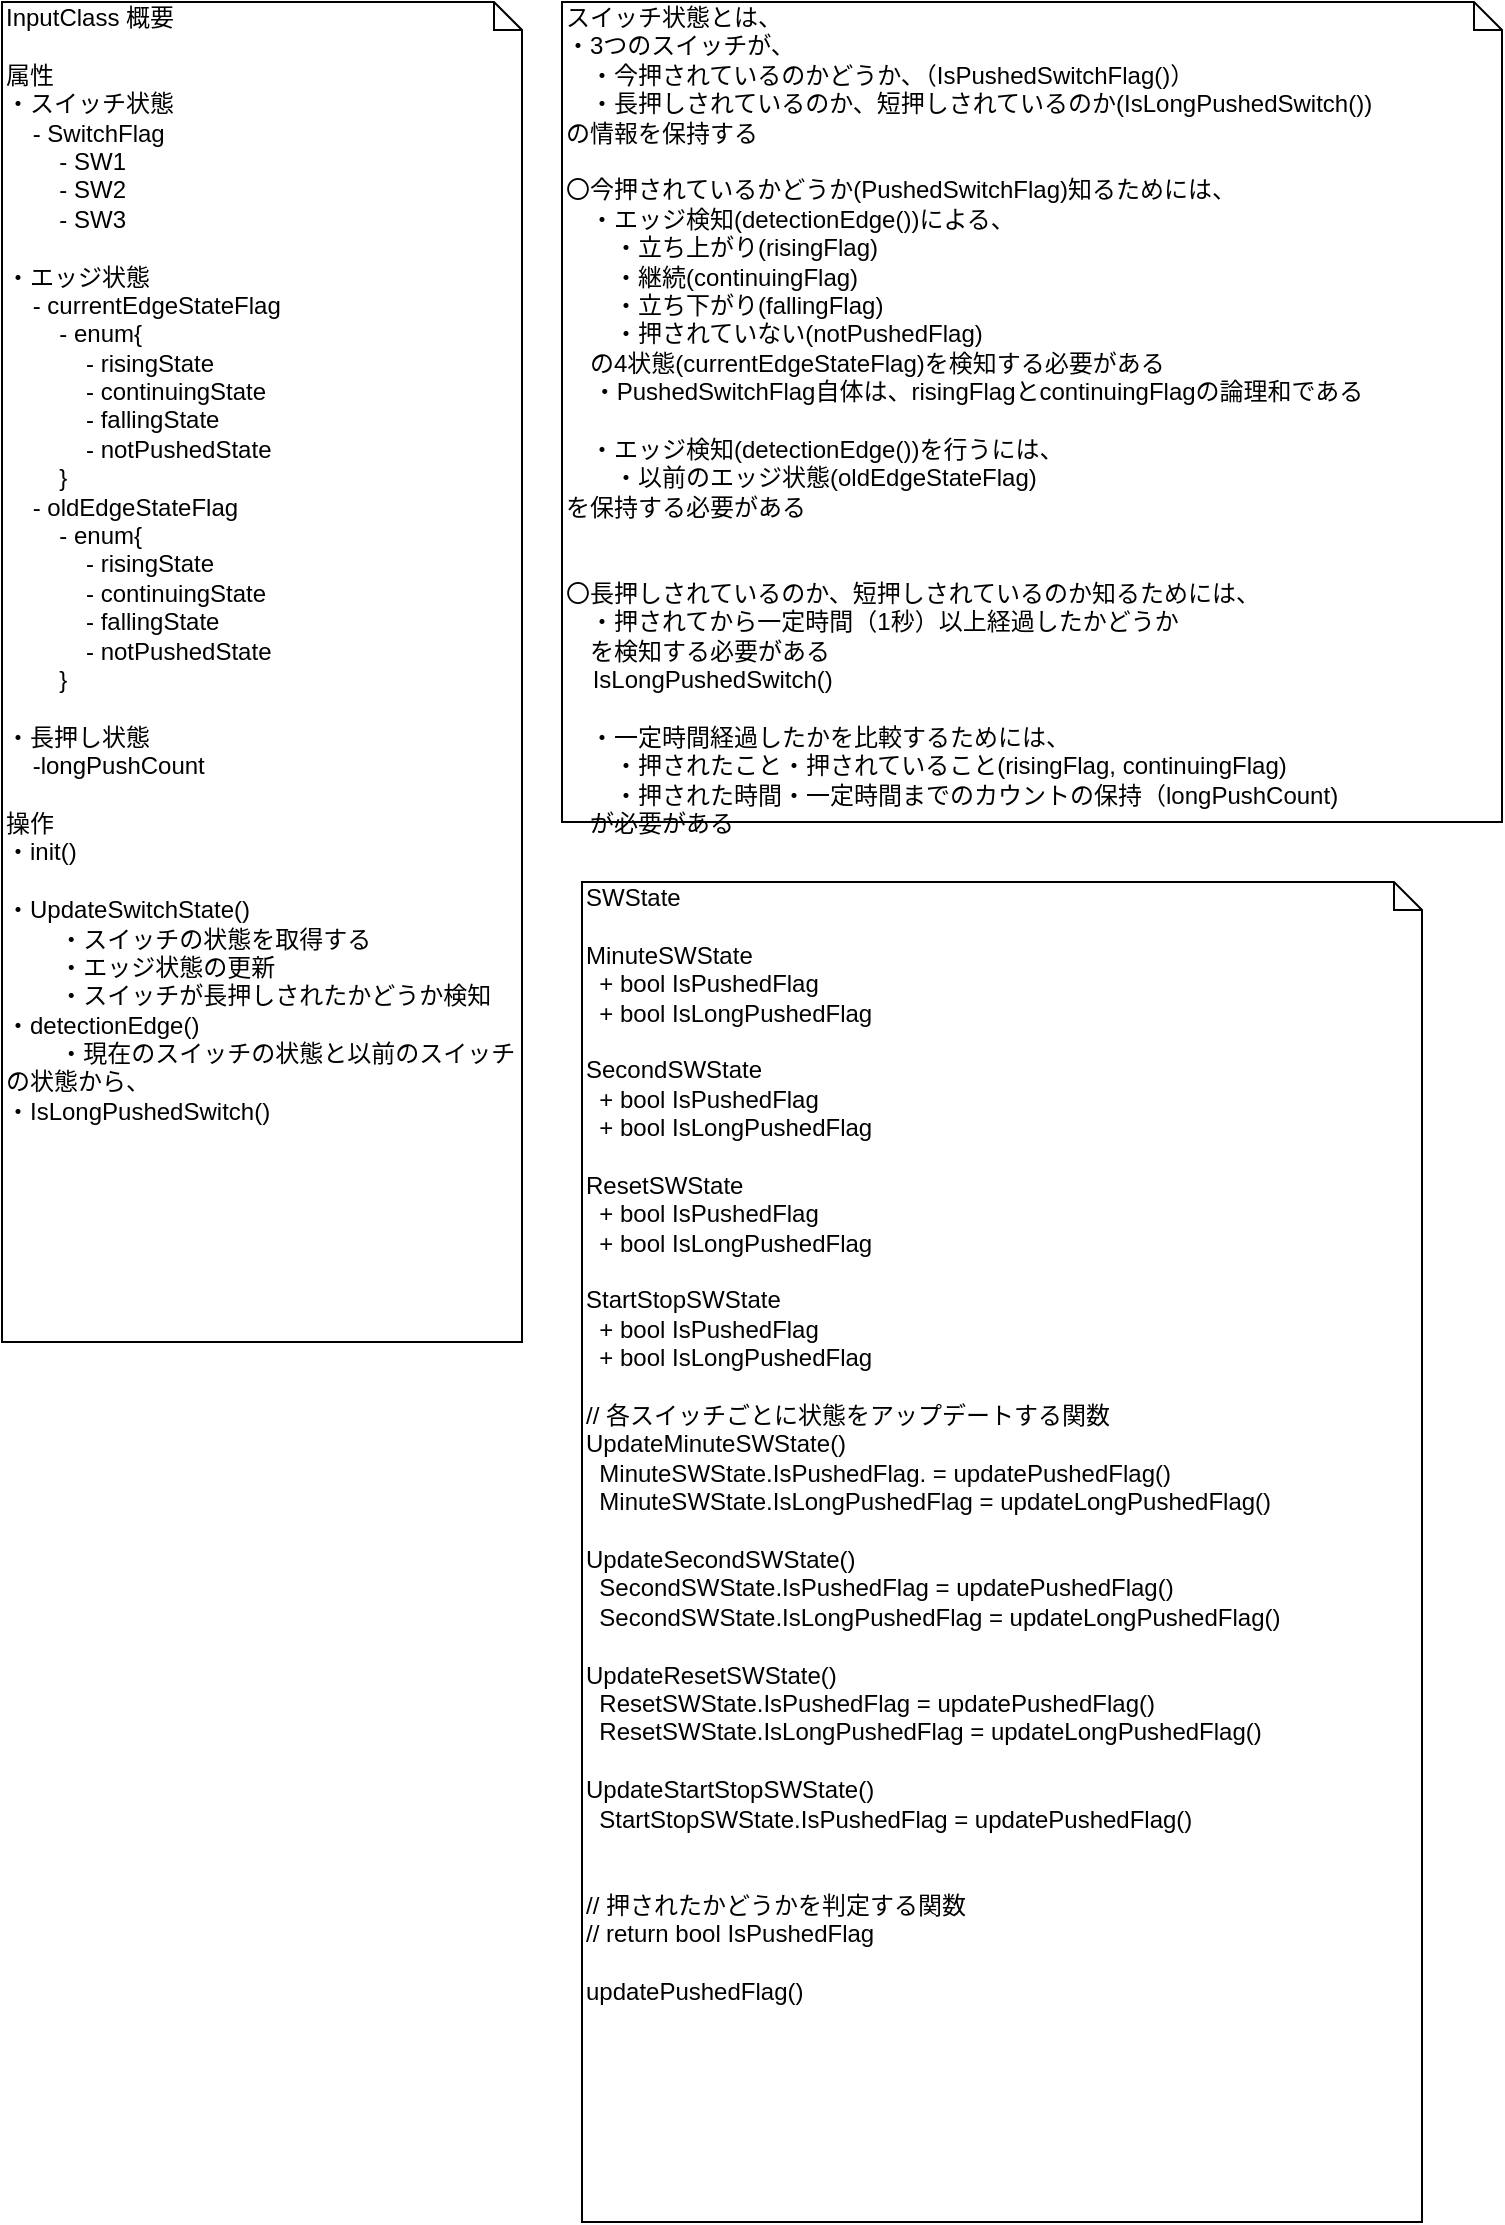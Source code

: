 <mxfile version="13.3.1" type="device" pages="6"><diagram id="HUvS1o5KuT0q9Na6-pYc" name="概要"><mxGraphModel dx="1278" dy="607" grid="1" gridSize="10" guides="1" tooltips="1" connect="1" arrows="1" fold="1" page="1" pageScale="1" pageWidth="827" pageHeight="1169" math="0" shadow="0"><root><mxCell id="AiIiSHLUiZAg4k3QwLss-0"/><mxCell id="AiIiSHLUiZAg4k3QwLss-1" parent="AiIiSHLUiZAg4k3QwLss-0"/><mxCell id="AiIiSHLUiZAg4k3QwLss-2" value="InputClass 概要&lt;br&gt;&lt;br&gt;属性&lt;br&gt;・スイッチ状態&lt;br&gt;&amp;nbsp; &amp;nbsp; - SwitchFlag&lt;br&gt;&amp;nbsp; &amp;nbsp; &amp;nbsp; &amp;nbsp; - SW1&lt;br&gt;&amp;nbsp; &amp;nbsp; &amp;nbsp; &amp;nbsp; - SW2&lt;br&gt;&amp;nbsp; &amp;nbsp; &amp;nbsp; &amp;nbsp; - SW3&lt;br&gt;&lt;br&gt;・エッジ状態&lt;br&gt;&amp;nbsp; &amp;nbsp; - currentEdgeStateFlag&lt;br&gt;&amp;nbsp; &amp;nbsp; &amp;nbsp; &amp;nbsp; - enum{&lt;br&gt;&amp;nbsp; &amp;nbsp; &amp;nbsp; &amp;nbsp; &amp;nbsp; &amp;nbsp; - risingState&lt;br&gt;&amp;nbsp; &amp;nbsp; &amp;nbsp; &amp;nbsp; &amp;nbsp; &amp;nbsp; - continuingState&lt;br&gt;&amp;nbsp; &amp;nbsp; &amp;nbsp; &amp;nbsp; &amp;nbsp; &amp;nbsp; - fallingState&lt;br&gt;&amp;nbsp; &amp;nbsp; &amp;nbsp; &amp;nbsp; &amp;nbsp; &amp;nbsp; - notPushedState&lt;br&gt;&amp;nbsp; &amp;nbsp; &amp;nbsp; &amp;nbsp; }&lt;br&gt;&amp;nbsp; &amp;nbsp; - oldEdgeStateFlag&lt;br&gt;&amp;nbsp; &amp;nbsp; &amp;nbsp; &amp;nbsp; - enum{&lt;br&gt;&amp;nbsp; &amp;nbsp; &amp;nbsp; &amp;nbsp; &amp;nbsp; &amp;nbsp; - risingState&lt;br&gt;&amp;nbsp; &amp;nbsp; &amp;nbsp; &amp;nbsp; &amp;nbsp; &amp;nbsp; - continuingState&lt;br&gt;&amp;nbsp; &amp;nbsp; &amp;nbsp; &amp;nbsp; &amp;nbsp; &amp;nbsp; - fallingState&lt;br&gt;&amp;nbsp; &amp;nbsp; &amp;nbsp; &amp;nbsp; &amp;nbsp; &amp;nbsp; - notPushedState&lt;br&gt;&amp;nbsp; &amp;nbsp; &amp;nbsp; &amp;nbsp; }&lt;br&gt;&lt;br&gt;・長押し状態&lt;br&gt;&amp;nbsp; &amp;nbsp; -longPushCount&lt;br&gt;&lt;br&gt;操作&lt;br&gt;・init()&lt;br&gt;&lt;br&gt;・UpdateSwitchState()&lt;br&gt;&amp;nbsp; &amp;nbsp; &amp;nbsp; &amp;nbsp; ・スイッチの状態を取得する&lt;br&gt;&amp;nbsp; &amp;nbsp; &amp;nbsp; &amp;nbsp; ・エッジ状態の更新&lt;br&gt;&amp;nbsp; &amp;nbsp; &amp;nbsp; &amp;nbsp; ・スイッチが長押しされたかどうか検知&lt;br&gt;・detectionEdge()&lt;br&gt;&amp;nbsp; &amp;nbsp; &amp;nbsp; &amp;nbsp; ・現在のスイッチの状態と以前のスイッチの状態から、&lt;br&gt;・IsLongPushedSwitch()" style="shape=note;whiteSpace=wrap;html=1;size=14;verticalAlign=top;align=left;spacingTop=-6;" parent="AiIiSHLUiZAg4k3QwLss-1" vertex="1"><mxGeometry x="40" y="20" width="260" height="670" as="geometry"/></mxCell><mxCell id="hRM9TLXCUvSJ4593aa3h-1" value="スイッチ状態とは、&lt;br&gt;・3つのスイッチが、&lt;br&gt;　・今押されているのかどうか、（IsPushedSwitchFlag()）&lt;br&gt;　・長押しされているのか、短押しされているのか(IsLongPushedSwitch())&lt;br&gt;の情報を保持する&lt;br&gt;&lt;br&gt;〇今押されているかどうか(PushedSwitchFlag)知るためには、&lt;br&gt;　・エッジ検知(detectionEdge())による、&lt;br&gt;　　・立ち上がり(risingFlag)&lt;br&gt;　　・継続(continuingFlag)&lt;br&gt;　　・立ち下がり(fallingFlag)&lt;br&gt;　　・押されていない(notPushedFlag)&lt;br&gt;　の4状態(currentEdgeStateFlag)を検知する必要がある&lt;br&gt;&amp;nbsp; &amp;nbsp; ・PushedSwitchFlag自体は、risingFlagとcontinuingFlagの論理和である&lt;br&gt;　&lt;br&gt;　・エッジ検知(detectionEdge())を行うには、&lt;br&gt;　　・以前のエッジ状態(oldEdgeStateFlag)&lt;br&gt;を保持する必要がある&lt;br&gt;&lt;br&gt;&lt;br&gt;〇長押しされているのか、短押しされているのか知るためには、&lt;br&gt;　・押されてから一定時間（1秒）以上経過したかどうか&lt;br&gt;　を検知する必要がある&lt;br&gt;&amp;nbsp; &amp;nbsp; IsLongPushedSwitch()&lt;br&gt;&lt;br&gt;　・一定時間経過したかを比較するためには、&lt;br&gt;　　・押されたこと・押されていること(risingFlag, continuingFlag)&lt;br&gt;　　・押された時間・一定時間までのカウントの保持（longPushCount)&lt;br&gt;　が必要がある" style="shape=note;whiteSpace=wrap;html=1;size=14;verticalAlign=top;align=left;spacingTop=-6;" parent="AiIiSHLUiZAg4k3QwLss-1" vertex="1"><mxGeometry x="320" y="20" width="470" height="410" as="geometry"/></mxCell><mxCell id="fwqTX0L2wH07f9PYbCJl-1" value="SWState&lt;br&gt;&lt;br&gt;MinuteSWState&lt;br&gt;&amp;nbsp; + bool IsPushedFlag&lt;br&gt;&amp;nbsp; + bool IsLongPushedFlag&lt;br&gt;&lt;br&gt;SecondSWState&lt;br&gt;&amp;nbsp; + bool IsPushedFlag&lt;br&gt;&amp;nbsp; + bool IsLongPushedFlag&lt;br&gt;&lt;br&gt;ResetSWState&lt;br&gt;&amp;nbsp; + bool IsPushedFlag&lt;br&gt;&amp;nbsp; + bool IsLongPushedFlag&lt;br&gt;&lt;br&gt;StartStopSWState&lt;br&gt;&amp;nbsp; + bool IsPushedFlag&lt;br&gt;&amp;nbsp; + bool IsLongPushedFlag&lt;br&gt;&lt;br&gt;// 各スイッチごとに状態をアップデートする関数&lt;br&gt;UpdateMinuteSWState()&lt;br&gt;&amp;nbsp; MinuteSWState.IsPushedFlag. = updatePushedFlag()&lt;br&gt;&amp;nbsp; MinuteSWState.IsLongPushedFlag = updateLongPushedFlag()&lt;br&gt;&lt;br&gt;UpdateSecondSWState()&lt;br&gt;&amp;nbsp; SecondSWState.IsPushedFlag = updatePushedFlag()&lt;br&gt;&amp;nbsp; SecondSWState.IsLongPushedFlag = updateLongPushedFlag()&lt;br&gt;&lt;br&gt;UpdateResetSWState()&lt;br&gt;&amp;nbsp; ResetSWState.IsPushedFlag = updatePushedFlag()&lt;br&gt;&amp;nbsp; ResetSWState.IsLongPushedFlag = updateLongPushedFlag()&lt;br&gt;&lt;br&gt;UpdateStartStopSWState()&lt;br&gt;&amp;nbsp; StartStopSWState.IsPushedFlag = updatePushedFlag()&lt;br&gt;&lt;br&gt;&lt;br&gt;// 押されたかどうかを判定する関数&lt;br&gt;// return bool IsPushedFlag&lt;br&gt;&lt;br&gt;updatePushedFlag()&lt;br&gt;&lt;br&gt;" style="shape=note;whiteSpace=wrap;html=1;size=14;verticalAlign=top;align=left;spacingTop=-6;" parent="AiIiSHLUiZAg4k3QwLss-1" vertex="1"><mxGeometry x="330" y="460" width="420" height="670" as="geometry"/></mxCell></root></mxGraphModel></diagram><diagram id="STRkMgMViYhdPsmJIAjb" name="スイッチ状態検知"><mxGraphModel dx="2105" dy="607" grid="1" gridSize="10" guides="1" tooltips="1" connect="1" arrows="1" fold="1" page="1" pageScale="1" pageWidth="827" pageHeight="1169" math="0" shadow="0"><root><mxCell id="mFC0btUTtA-WuDYdbxuf-0"/><mxCell id="mFC0btUTtA-WuDYdbxuf-1" parent="mFC0btUTtA-WuDYdbxuf-0"/><mxCell id="mFC0btUTtA-WuDYdbxuf-4" value="出力&lt;br&gt;押下の種類&lt;br&gt;・短押し&lt;br&gt;・長押し（1秒経過）" style="shape=note;whiteSpace=wrap;html=1;size=14;verticalAlign=top;align=left;spacingTop=-6;" parent="mFC0btUTtA-WuDYdbxuf-1" vertex="1"><mxGeometry x="-780" y="70" width="120" height="70" as="geometry"/></mxCell><mxCell id="X3BE921JwjyB5jVrMXbR-4" value="" style="edgeStyle=orthogonalEdgeStyle;rounded=0;orthogonalLoop=1;jettySize=auto;html=1;" parent="mFC0btUTtA-WuDYdbxuf-1" source="mFC0btUTtA-WuDYdbxuf-5" target="X3BE921JwjyB5jVrMXbR-2" edge="1"><mxGeometry relative="1" as="geometry"/></mxCell><mxCell id="mFC0btUTtA-WuDYdbxuf-5" value="スイッチ状態検知&lt;br&gt;UpdateSWSate" style="strokeWidth=2;html=1;shape=mxgraph.flowchart.terminator;whiteSpace=wrap;" parent="mFC0btUTtA-WuDYdbxuf-1" vertex="1"><mxGeometry x="-550" y="40" width="120" height="60" as="geometry"/></mxCell><mxCell id="FhkjKbIzw2xaXRSsBaya-5" style="edgeStyle=orthogonalEdgeStyle;rounded=0;orthogonalLoop=1;jettySize=auto;html=1;entryX=0.5;entryY=0;entryDx=0;entryDy=0;exitX=1;exitY=0.5;exitDx=0;exitDy=0;exitPerimeter=0;" parent="mFC0btUTtA-WuDYdbxuf-1" source="mFC0btUTtA-WuDYdbxuf-55" target="FhkjKbIzw2xaXRSsBaya-6" edge="1"><mxGeometry relative="1" as="geometry"><mxPoint x="-377" y="580" as="targetPoint"/></mxGeometry></mxCell><mxCell id="sKbZpfUO1Vd-3NVFxGVb-1" value="" style="edgeStyle=orthogonalEdgeStyle;rounded=0;orthogonalLoop=1;jettySize=auto;html=1;" parent="mFC0btUTtA-WuDYdbxuf-1" source="mFC0btUTtA-WuDYdbxuf-55" target="sKbZpfUO1Vd-3NVFxGVb-0" edge="1"><mxGeometry relative="1" as="geometry"/></mxCell><mxCell id="mFC0btUTtA-WuDYdbxuf-55" value="立ち上がり&lt;br&gt;OR&lt;br&gt;押され続けているか" style="strokeWidth=2;html=1;shape=mxgraph.flowchart.decision;whiteSpace=wrap;" parent="mFC0btUTtA-WuDYdbxuf-1" vertex="1"><mxGeometry x="-572.5" y="390" width="165" height="100" as="geometry"/></mxCell><mxCell id="DnkaQXX6qOOz54BUPl3I-1" value="" style="edgeStyle=orthogonalEdgeStyle;rounded=0;orthogonalLoop=1;jettySize=auto;html=1;" parent="mFC0btUTtA-WuDYdbxuf-1" source="X3BE921JwjyB5jVrMXbR-2" target="DnkaQXX6qOOz54BUPl3I-0" edge="1"><mxGeometry relative="1" as="geometry"/></mxCell><mxCell id="X3BE921JwjyB5jVrMXbR-2" value="スイッチエッジ検知" style="verticalLabelPosition=middle;verticalAlign=middle;html=1;shape=process;whiteSpace=wrap;rounded=1;size=0.14;arcSize=6;labelPosition=center;align=center;" parent="mFC0btUTtA-WuDYdbxuf-1" vertex="1"><mxGeometry x="-540" y="140" width="100" height="60" as="geometry"/></mxCell><mxCell id="X3BE921JwjyB5jVrMXbR-5" value="YES" style="text;html=1;align=center;verticalAlign=middle;resizable=0;points=[];autosize=1;" parent="mFC0btUTtA-WuDYdbxuf-1" vertex="1"><mxGeometry x="-530" y="490" width="40" height="20" as="geometry"/></mxCell><mxCell id="X3BE921JwjyB5jVrMXbR-9" style="edgeStyle=orthogonalEdgeStyle;rounded=0;orthogonalLoop=1;jettySize=auto;html=1;exitX=0;exitY=0.5;exitDx=0;exitDy=0;exitPerimeter=0;" parent="mFC0btUTtA-WuDYdbxuf-1" source="X3BE921JwjyB5jVrMXbR-8" edge="1"><mxGeometry relative="1" as="geometry"><mxPoint x="-490" y="360" as="targetPoint"/><Array as="points"><mxPoint x="-630" y="730"/><mxPoint x="-630" y="360"/></Array></mxGeometry></mxCell><mxCell id="X3BE921JwjyB5jVrMXbR-12" value="" style="edgeStyle=orthogonalEdgeStyle;rounded=0;orthogonalLoop=1;jettySize=auto;html=1;entryX=0.5;entryY=0;entryDx=0;entryDy=0;" parent="mFC0btUTtA-WuDYdbxuf-1" source="X3BE921JwjyB5jVrMXbR-8" target="dYxtdEjPjmxP8oDETiNR-0" edge="1"><mxGeometry relative="1" as="geometry"><mxPoint x="-490" y="835" as="targetPoint"/></mxGeometry></mxCell><mxCell id="X3BE921JwjyB5jVrMXbR-8" value="1秒 経過したか" style="strokeWidth=2;html=1;shape=mxgraph.flowchart.decision;whiteSpace=wrap;" parent="mFC0btUTtA-WuDYdbxuf-1" vertex="1"><mxGeometry x="-555" y="680" width="130" height="100" as="geometry"/></mxCell><mxCell id="X3BE921JwjyB5jVrMXbR-10" value="NO" style="text;html=1;align=center;verticalAlign=middle;resizable=0;points=[];autosize=1;" parent="mFC0btUTtA-WuDYdbxuf-1" vertex="1"><mxGeometry x="-585" y="705" width="30" height="20" as="geometry"/></mxCell><mxCell id="X3BE921JwjyB5jVrMXbR-13" value="YES" style="text;html=1;align=center;verticalAlign=middle;resizable=0;points=[];autosize=1;" parent="mFC0btUTtA-WuDYdbxuf-1" vertex="1"><mxGeometry x="-490" y="780" width="40" height="20" as="geometry"/></mxCell><mxCell id="DnkaQXX6qOOz54BUPl3I-2" value="" style="edgeStyle=orthogonalEdgeStyle;rounded=0;orthogonalLoop=1;jettySize=auto;html=1;" parent="mFC0btUTtA-WuDYdbxuf-1" source="DnkaQXX6qOOz54BUPl3I-0" target="mFC0btUTtA-WuDYdbxuf-55" edge="1"><mxGeometry relative="1" as="geometry"/></mxCell><mxCell id="DnkaQXX6qOOz54BUPl3I-4" value="" style="edgeStyle=orthogonalEdgeStyle;rounded=0;orthogonalLoop=1;jettySize=auto;html=1;entryX=0.5;entryY=0;entryDx=0;entryDy=0;" parent="mFC0btUTtA-WuDYdbxuf-1" source="DnkaQXX6qOOz54BUPl3I-0" target="DnkaQXX6qOOz54BUPl3I-6" edge="1"><mxGeometry relative="1" as="geometry"><mxPoint x="-350" y="370" as="targetPoint"/></mxGeometry></mxCell><mxCell id="DnkaQXX6qOOz54BUPl3I-0" value="OFF状態か" style="strokeWidth=2;html=1;shape=mxgraph.flowchart.decision;whiteSpace=wrap;" parent="mFC0btUTtA-WuDYdbxuf-1" vertex="1"><mxGeometry x="-565" y="230" width="150" height="100" as="geometry"/></mxCell><mxCell id="DnkaQXX6qOOz54BUPl3I-5" value="YES" style="text;html=1;align=center;verticalAlign=middle;resizable=0;points=[];autosize=1;" parent="mFC0btUTtA-WuDYdbxuf-1" vertex="1"><mxGeometry x="-425" y="260" width="40" height="20" as="geometry"/></mxCell><mxCell id="FhkjKbIzw2xaXRSsBaya-10" style="edgeStyle=orthogonalEdgeStyle;rounded=0;orthogonalLoop=1;jettySize=auto;html=1;" parent="mFC0btUTtA-WuDYdbxuf-1" source="DnkaQXX6qOOz54BUPl3I-6" edge="1"><mxGeometry relative="1" as="geometry"><mxPoint x="-350" y="1045" as="targetPoint"/><Array as="points"><mxPoint x="-210" y="1045"/><mxPoint x="-350" y="1045"/></Array></mxGeometry></mxCell><mxCell id="DnkaQXX6qOOz54BUPl3I-6" value="押していない状態&lt;br&gt;出力" style="rounded=1;whiteSpace=wrap;html=1;absoluteArcSize=1;arcSize=14;strokeWidth=2;" parent="mFC0btUTtA-WuDYdbxuf-1" vertex="1"><mxGeometry x="-260" y="930" width="100" height="70" as="geometry"/></mxCell><mxCell id="DnkaQXX6qOOz54BUPl3I-7" value="NO" style="text;html=1;align=center;verticalAlign=middle;resizable=0;points=[];autosize=1;" parent="mFC0btUTtA-WuDYdbxuf-1" vertex="1"><mxGeometry x="-485" y="320" width="30" height="20" as="geometry"/></mxCell><mxCell id="FhkjKbIzw2xaXRSsBaya-1" value="出力&lt;br&gt;押下の種類&lt;br&gt;・短押し&lt;br&gt;・長押し（1秒経過）" style="shape=note;whiteSpace=wrap;html=1;size=14;verticalAlign=top;align=left;spacingTop=-6;" parent="mFC0btUTtA-WuDYdbxuf-1" vertex="1"><mxGeometry x="-780" y="160" width="120" height="70" as="geometry"/></mxCell><mxCell id="FhkjKbIzw2xaXRSsBaya-3" value="スイッチ状態検知&lt;br&gt;出力&lt;br&gt;・短押し&lt;br&gt;・長押し&lt;br&gt;・押していない" style="shape=note;whiteSpace=wrap;html=1;size=14;verticalAlign=top;align=left;spacingTop=-6;" parent="mFC0btUTtA-WuDYdbxuf-1" vertex="1"><mxGeometry x="-330" y="80" width="120" height="90" as="geometry"/></mxCell><mxCell id="FhkjKbIzw2xaXRSsBaya-8" value="" style="edgeStyle=orthogonalEdgeStyle;rounded=0;orthogonalLoop=1;jettySize=auto;html=1;" parent="mFC0btUTtA-WuDYdbxuf-1" source="FhkjKbIzw2xaXRSsBaya-4" target="FhkjKbIzw2xaXRSsBaya-7" edge="1"><mxGeometry relative="1" as="geometry"/></mxCell><mxCell id="FhkjKbIzw2xaXRSsBaya-4" value="長押し状態&lt;br&gt;出力" style="rounded=1;whiteSpace=wrap;html=1;absoluteArcSize=1;arcSize=14;strokeWidth=2;" parent="mFC0btUTtA-WuDYdbxuf-1" vertex="1"><mxGeometry x="-540" y="930" width="100" height="70" as="geometry"/></mxCell><mxCell id="FhkjKbIzw2xaXRSsBaya-9" style="edgeStyle=orthogonalEdgeStyle;rounded=0;orthogonalLoop=1;jettySize=auto;html=1;" parent="mFC0btUTtA-WuDYdbxuf-1" source="FhkjKbIzw2xaXRSsBaya-6" edge="1"><mxGeometry relative="1" as="geometry"><mxPoint x="-490" y="1045" as="targetPoint"/><Array as="points"><mxPoint x="-350" y="1045"/><mxPoint x="-490" y="1045"/></Array></mxGeometry></mxCell><mxCell id="FhkjKbIzw2xaXRSsBaya-6" value="短押し状態&lt;br&gt;出力" style="rounded=1;whiteSpace=wrap;html=1;absoluteArcSize=1;arcSize=14;strokeWidth=2;" parent="mFC0btUTtA-WuDYdbxuf-1" vertex="1"><mxGeometry x="-400" y="930" width="100" height="70" as="geometry"/></mxCell><mxCell id="FhkjKbIzw2xaXRSsBaya-7" value="END" style="strokeWidth=2;html=1;shape=mxgraph.flowchart.terminator;whiteSpace=wrap;" parent="mFC0btUTtA-WuDYdbxuf-1" vertex="1"><mxGeometry x="-540" y="1095" width="100" height="60" as="geometry"/></mxCell><mxCell id="FhkjKbIzw2xaXRSsBaya-12" value="NO" style="text;html=1;align=center;verticalAlign=middle;resizable=0;points=[];autosize=1;" parent="mFC0btUTtA-WuDYdbxuf-1" vertex="1"><mxGeometry x="-420" y="410" width="30" height="20" as="geometry"/></mxCell><mxCell id="sKbZpfUO1Vd-3NVFxGVb-2" value="" style="edgeStyle=orthogonalEdgeStyle;rounded=0;orthogonalLoop=1;jettySize=auto;html=1;" parent="mFC0btUTtA-WuDYdbxuf-1" source="sKbZpfUO1Vd-3NVFxGVb-0" target="X3BE921JwjyB5jVrMXbR-8" edge="1"><mxGeometry relative="1" as="geometry"/></mxCell><mxCell id="sKbZpfUO1Vd-3NVFxGVb-0" value="スイッチエッジ検知" style="verticalLabelPosition=middle;verticalAlign=middle;html=1;shape=process;whiteSpace=wrap;rounded=1;size=0.14;arcSize=6;labelPosition=center;align=center;" parent="mFC0btUTtA-WuDYdbxuf-1" vertex="1"><mxGeometry x="-540" y="550" width="100" height="60" as="geometry"/></mxCell><mxCell id="dYxtdEjPjmxP8oDETiNR-1" value="" style="edgeStyle=orthogonalEdgeStyle;rounded=0;orthogonalLoop=1;jettySize=auto;html=1;" parent="mFC0btUTtA-WuDYdbxuf-1" source="dYxtdEjPjmxP8oDETiNR-0" target="FhkjKbIzw2xaXRSsBaya-4" edge="1"><mxGeometry relative="1" as="geometry"/></mxCell><mxCell id="dYxtdEjPjmxP8oDETiNR-0" value="長押しフラグ&lt;br&gt;ON" style="rounded=1;whiteSpace=wrap;html=1;absoluteArcSize=1;arcSize=14;strokeWidth=2;" parent="mFC0btUTtA-WuDYdbxuf-1" vertex="1"><mxGeometry x="-540" y="830" width="100" height="70" as="geometry"/></mxCell></root></mxGraphModel></diagram><diagram id="DDegPVDye2eIE4YFs2z-" name="スイッチエッジ検知"><mxGraphModel dx="1278" dy="607" grid="1" gridSize="10" guides="1" tooltips="1" connect="1" arrows="1" fold="1" page="1" pageScale="1" pageWidth="827" pageHeight="1169" math="0" shadow="0"><root><mxCell id="8i-VHeCFkeO88YazLDMc-0"/><mxCell id="8i-VHeCFkeO88YazLDMc-1" parent="8i-VHeCFkeO88YazLDMc-0"/><mxCell id="v55HT1bAUCCxmNxVfDM--0" value="" style="edgeStyle=orthogonalEdgeStyle;rounded=0;orthogonalLoop=1;jettySize=auto;html=1;" parent="8i-VHeCFkeO88YazLDMc-1" source="v55HT1bAUCCxmNxVfDM--1" edge="1"><mxGeometry relative="1" as="geometry"><mxPoint x="469" y="120" as="targetPoint"/></mxGeometry></mxCell><mxCell id="v55HT1bAUCCxmNxVfDM--1" value="スイッチエッジ検知" style="strokeWidth=2;html=1;shape=mxgraph.flowchart.terminator;whiteSpace=wrap;" parent="8i-VHeCFkeO88YazLDMc-1" vertex="1"><mxGeometry x="400" y="40" width="119" height="50" as="geometry"/></mxCell><mxCell id="v55HT1bAUCCxmNxVfDM--2" value="スイッチの押下状態&lt;br&gt;・押されてすぐの状態&lt;br&gt;・押し続けている状態" style="shape=note;whiteSpace=wrap;html=1;size=14;verticalAlign=top;align=left;spacingTop=-6;" parent="8i-VHeCFkeO88YazLDMc-1" vertex="1"><mxGeometry x="670" y="205" width="150" height="80" as="geometry"/></mxCell><mxCell id="v55HT1bAUCCxmNxVfDM--3" value="" style="edgeStyle=orthogonalEdgeStyle;rounded=0;orthogonalLoop=1;jettySize=auto;html=1;" parent="8i-VHeCFkeO88YazLDMc-1" edge="1"><mxGeometry relative="1" as="geometry"><mxPoint x="469" y="220" as="sourcePoint"/><mxPoint x="469" y="260" as="targetPoint"/></mxGeometry></mxCell><mxCell id="v55HT1bAUCCxmNxVfDM--4" value="" style="edgeStyle=orthogonalEdgeStyle;rounded=0;orthogonalLoop=1;jettySize=auto;html=1;" parent="8i-VHeCFkeO88YazLDMc-1" edge="1"><mxGeometry relative="1" as="geometry"><mxPoint x="404" y="170" as="sourcePoint"/><mxPoint x="225" y="260" as="targetPoint"/></mxGeometry></mxCell><mxCell id="v55HT1bAUCCxmNxVfDM--5" value="YES" style="text;html=1;align=center;verticalAlign=middle;resizable=0;points=[];autosize=1;" parent="8i-VHeCFkeO88YazLDMc-1" vertex="1"><mxGeometry x="470" y="220" width="40" height="20" as="geometry"/></mxCell><mxCell id="v55HT1bAUCCxmNxVfDM--6" value="" style="edgeStyle=orthogonalEdgeStyle;rounded=0;orthogonalLoop=1;jettySize=auto;html=1;" parent="8i-VHeCFkeO88YazLDMc-1" edge="1"><mxGeometry relative="1" as="geometry"><mxPoint x="469" y="540" as="targetPoint"/><mxPoint x="469" y="460" as="sourcePoint"/></mxGeometry></mxCell><mxCell id="v55HT1bAUCCxmNxVfDM--7" value="" style="edgeStyle=orthogonalEdgeStyle;rounded=0;orthogonalLoop=1;jettySize=auto;html=1;" parent="8i-VHeCFkeO88YazLDMc-1" edge="1"><mxGeometry relative="1" as="geometry"><mxPoint x="469" y="360" as="sourcePoint"/><mxPoint x="469" y="410" as="targetPoint"/></mxGeometry></mxCell><mxCell id="v55HT1bAUCCxmNxVfDM--8" style="edgeStyle=orthogonalEdgeStyle;rounded=0;orthogonalLoop=1;jettySize=auto;html=1;entryX=0.5;entryY=0;entryDx=0;entryDy=0;exitX=0;exitY=0.5;exitDx=0;exitDy=0;exitPerimeter=0;" parent="8i-VHeCFkeO88YazLDMc-1" target="v55HT1bAUCCxmNxVfDM--14" edge="1"><mxGeometry relative="1" as="geometry"><mxPoint x="360" y="310" as="targetPoint"/><mxPoint x="404" y="310" as="sourcePoint"/><Array as="points"><mxPoint x="354" y="310"/></Array></mxGeometry></mxCell><mxCell id="v55HT1bAUCCxmNxVfDM--9" value="YES" style="text;html=1;align=center;verticalAlign=middle;resizable=0;points=[];autosize=1;" parent="8i-VHeCFkeO88YazLDMc-1" vertex="1"><mxGeometry x="364" y="285" width="40" height="20" as="geometry"/></mxCell><mxCell id="v55HT1bAUCCxmNxVfDM--10" value="" style="strokeWidth=2;html=1;shape=mxgraph.flowchart.annotation_2;align=left;labelPosition=right;pointerEvents=1;rotation=-180;" parent="8i-VHeCFkeO88YazLDMc-1" vertex="1"><mxGeometry x="570" y="250" width="50" height="220" as="geometry"/></mxCell><mxCell id="v55HT1bAUCCxmNxVfDM--11" value="立ち上がり検知" style="text;html=1;align=center;verticalAlign=middle;resizable=0;points=[];autosize=1;" parent="8i-VHeCFkeO88YazLDMc-1" vertex="1"><mxGeometry x="600" y="340" width="100" height="20" as="geometry"/></mxCell><mxCell id="v55HT1bAUCCxmNxVfDM--12" value="NO" style="text;html=1;align=center;verticalAlign=middle;resizable=0;points=[];autosize=1;" parent="8i-VHeCFkeO88YazLDMc-1" vertex="1"><mxGeometry x="470" y="360" width="30" height="20" as="geometry"/></mxCell><mxCell id="v55HT1bAUCCxmNxVfDM--13" value="" style="edgeStyle=orthogonalEdgeStyle;rounded=0;orthogonalLoop=1;jettySize=auto;html=1;" parent="8i-VHeCFkeO88YazLDMc-1" source="v55HT1bAUCCxmNxVfDM--14" edge="1"><mxGeometry relative="1" as="geometry"><mxPoint x="470" y="730" as="targetPoint"/><Array as="points"><mxPoint x="354" y="730"/><mxPoint x="470" y="730"/></Array></mxGeometry></mxCell><mxCell id="v55HT1bAUCCxmNxVfDM--14" value="継続状態 出力" style="rounded=1;whiteSpace=wrap;html=1;absoluteArcSize=1;arcSize=14;strokeWidth=2;" parent="8i-VHeCFkeO88YazLDMc-1" vertex="1"><mxGeometry x="304" y="510" width="100" height="50" as="geometry"/></mxCell><mxCell id="v55HT1bAUCCxmNxVfDM--15" value="" style="edgeStyle=orthogonalEdgeStyle;rounded=0;orthogonalLoop=1;jettySize=auto;html=1;entryX=0.5;entryY=0;entryDx=0;entryDy=0;" parent="8i-VHeCFkeO88YazLDMc-1" source="v55HT1bAUCCxmNxVfDM--16" target="v55HT1bAUCCxmNxVfDM--32" edge="1"><mxGeometry relative="1" as="geometry"><mxPoint x="469" y="670" as="targetPoint"/></mxGeometry></mxCell><mxCell id="v55HT1bAUCCxmNxVfDM--16" value="スイッチフラグ OFF" style="rounded=1;whiteSpace=wrap;html=1;absoluteArcSize=1;arcSize=14;strokeWidth=2;" parent="8i-VHeCFkeO88YazLDMc-1" vertex="1"><mxGeometry x="419" y="410" width="100" height="50" as="geometry"/></mxCell><mxCell id="v55HT1bAUCCxmNxVfDM--17" value="END" style="strokeWidth=2;html=1;shape=mxgraph.flowchart.terminator;whiteSpace=wrap;" parent="8i-VHeCFkeO88YazLDMc-1" vertex="1"><mxGeometry x="419" y="760" width="100" height="60" as="geometry"/></mxCell><mxCell id="v55HT1bAUCCxmNxVfDM--18" value="NO" style="text;html=1;align=center;verticalAlign=middle;resizable=0;points=[];autosize=1;" parent="8i-VHeCFkeO88YazLDMc-1" vertex="1"><mxGeometry x="374" y="150" width="30" height="20" as="geometry"/></mxCell><mxCell id="v55HT1bAUCCxmNxVfDM--19" value="" style="edgeStyle=orthogonalEdgeStyle;rounded=0;orthogonalLoop=1;jettySize=auto;html=1;entryX=0.5;entryY=0;entryDx=0;entryDy=0;" parent="8i-VHeCFkeO88YazLDMc-1" target="v55HT1bAUCCxmNxVfDM--27" edge="1"><mxGeometry relative="1" as="geometry"><mxPoint x="225" y="360" as="sourcePoint"/><mxPoint x="225" y="410" as="targetPoint"/></mxGeometry></mxCell><mxCell id="v55HT1bAUCCxmNxVfDM--20" style="edgeStyle=orthogonalEdgeStyle;rounded=0;orthogonalLoop=1;jettySize=auto;html=1;entryX=0.5;entryY=0;entryDx=0;entryDy=0;" parent="8i-VHeCFkeO88YazLDMc-1" target="v55HT1bAUCCxmNxVfDM--23" edge="1"><mxGeometry relative="1" as="geometry"><mxPoint x="160" y="310" as="sourcePoint"/></mxGeometry></mxCell><mxCell id="v55HT1bAUCCxmNxVfDM--21" value="NO" style="text;html=1;align=center;verticalAlign=middle;resizable=0;points=[];autosize=1;" parent="8i-VHeCFkeO88YazLDMc-1" vertex="1"><mxGeometry x="130" y="280" width="30" height="20" as="geometry"/></mxCell><mxCell id="v55HT1bAUCCxmNxVfDM--22" style="edgeStyle=orthogonalEdgeStyle;rounded=0;orthogonalLoop=1;jettySize=auto;html=1;" parent="8i-VHeCFkeO88YazLDMc-1" source="v55HT1bAUCCxmNxVfDM--23" edge="1"><mxGeometry relative="1" as="geometry"><mxPoint x="220" y="730" as="targetPoint"/><Array as="points"><mxPoint x="100" y="730"/></Array></mxGeometry></mxCell><mxCell id="v55HT1bAUCCxmNxVfDM--23" value="OFF状態 出力" style="rounded=1;whiteSpace=wrap;html=1;absoluteArcSize=1;arcSize=14;strokeWidth=2;" parent="8i-VHeCFkeO88YazLDMc-1" vertex="1"><mxGeometry x="50" y="510" width="100" height="50" as="geometry"/></mxCell><mxCell id="v55HT1bAUCCxmNxVfDM--24" value="" style="edgeStyle=orthogonalEdgeStyle;rounded=0;orthogonalLoop=1;jettySize=auto;html=1;exitX=0.5;exitY=1;exitDx=0;exitDy=0;entryX=0.5;entryY=0;entryDx=0;entryDy=0;" parent="8i-VHeCFkeO88YazLDMc-1" source="v55HT1bAUCCxmNxVfDM--27" target="v55HT1bAUCCxmNxVfDM--33" edge="1"><mxGeometry relative="1" as="geometry"><mxPoint x="225" y="460" as="sourcePoint"/><mxPoint x="225" y="530" as="targetPoint"/></mxGeometry></mxCell><mxCell id="v55HT1bAUCCxmNxVfDM--25" value="YES" style="text;html=1;align=center;verticalAlign=middle;resizable=0;points=[];autosize=1;" parent="8i-VHeCFkeO88YazLDMc-1" vertex="1"><mxGeometry x="230" y="350" width="40" height="20" as="geometry"/></mxCell><mxCell id="v55HT1bAUCCxmNxVfDM--26" style="edgeStyle=orthogonalEdgeStyle;rounded=0;orthogonalLoop=1;jettySize=auto;html=1;exitX=0.5;exitY=1;exitDx=0;exitDy=0;" parent="8i-VHeCFkeO88YazLDMc-1" source="v55HT1bAUCCxmNxVfDM--33" edge="1"><mxGeometry relative="1" as="geometry"><mxPoint x="350" y="730" as="targetPoint"/><mxPoint x="225" y="580" as="sourcePoint"/><Array as="points"><mxPoint x="225" y="730"/></Array></mxGeometry></mxCell><mxCell id="v55HT1bAUCCxmNxVfDM--27" value="スイッチフラグ&lt;br&gt;ON" style="rounded=1;whiteSpace=wrap;html=1;absoluteArcSize=1;arcSize=14;strokeWidth=2;" parent="8i-VHeCFkeO88YazLDMc-1" vertex="1"><mxGeometry x="175" y="400" width="100" height="50" as="geometry"/></mxCell><mxCell id="v55HT1bAUCCxmNxVfDM--28" value="スイッチが&lt;br&gt;押されたか" style="strokeWidth=2;html=1;shape=mxgraph.flowchart.decision;whiteSpace=wrap;" parent="8i-VHeCFkeO88YazLDMc-1" vertex="1"><mxGeometry x="404" y="260" width="130" height="100" as="geometry"/></mxCell><mxCell id="v55HT1bAUCCxmNxVfDM--29" value="スイッチフラグは&lt;br&gt;ONか" style="strokeWidth=2;html=1;shape=mxgraph.flowchart.decision;whiteSpace=wrap;" parent="8i-VHeCFkeO88YazLDMc-1" vertex="1"><mxGeometry x="404" y="120" width="130" height="100" as="geometry"/></mxCell><mxCell id="v55HT1bAUCCxmNxVfDM--30" value="スイッチが&lt;br&gt;押されたか" style="strokeWidth=2;html=1;shape=mxgraph.flowchart.decision;whiteSpace=wrap;" parent="8i-VHeCFkeO88YazLDMc-1" vertex="1"><mxGeometry x="160" y="260" width="130" height="100" as="geometry"/></mxCell><mxCell id="v55HT1bAUCCxmNxVfDM--31" value="" style="edgeStyle=orthogonalEdgeStyle;rounded=0;orthogonalLoop=1;jettySize=auto;html=1;entryX=0.5;entryY=0;entryDx=0;entryDy=0;entryPerimeter=0;" parent="8i-VHeCFkeO88YazLDMc-1" source="v55HT1bAUCCxmNxVfDM--32" target="v55HT1bAUCCxmNxVfDM--17" edge="1"><mxGeometry relative="1" as="geometry"><mxPoint x="469" y="635" as="targetPoint"/></mxGeometry></mxCell><mxCell id="v55HT1bAUCCxmNxVfDM--32" value="立ち下がり状態&lt;br&gt;出力" style="rounded=1;whiteSpace=wrap;html=1;absoluteArcSize=1;arcSize=14;strokeWidth=2;" parent="8i-VHeCFkeO88YazLDMc-1" vertex="1"><mxGeometry x="419" y="510" width="100" height="50" as="geometry"/></mxCell><mxCell id="v55HT1bAUCCxmNxVfDM--33" value="立ち上がり状態 出力" style="rounded=1;whiteSpace=wrap;html=1;absoluteArcSize=1;arcSize=14;strokeWidth=2;" parent="8i-VHeCFkeO88YazLDMc-1" vertex="1"><mxGeometry x="175" y="510" width="100" height="50" as="geometry"/></mxCell><mxCell id="v55HT1bAUCCxmNxVfDM--34" value="スイッチエッジ検知&lt;br&gt;入力&lt;br&gt;スイッチ&lt;br&gt;&lt;br&gt;出力&lt;br&gt;立ち上がり・下がりめ・OFF" style="shape=note;whiteSpace=wrap;html=1;size=14;verticalAlign=top;align=left;spacingTop=-6;" parent="8i-VHeCFkeO88YazLDMc-1" vertex="1"><mxGeometry x="660" y="30" width="150" height="130" as="geometry"/></mxCell></root></mxGraphModel></diagram><diagram id="YguPqsagxaCWYsV_nNma" name="長押し検知"><mxGraphModel dx="730" dy="347" grid="1" gridSize="10" guides="1" tooltips="1" connect="1" arrows="1" fold="1" page="1" pageScale="1" pageWidth="827" pageHeight="1169" math="0" shadow="0"><root><mxCell id="ns0JminrwDFaKzle5jZi-0"/><mxCell id="ns0JminrwDFaKzle5jZi-1" parent="ns0JminrwDFaKzle5jZi-0"/><mxCell id="USWBim3sWdbwHJgc45t7-14" value="" style="edgeStyle=orthogonalEdgeStyle;rounded=0;orthogonalLoop=1;jettySize=auto;html=1;" parent="ns0JminrwDFaKzle5jZi-1" source="ns0JminrwDFaKzle5jZi-2" target="USWBim3sWdbwHJgc45t7-0" edge="1"><mxGeometry relative="1" as="geometry"/></mxCell><mxCell id="ns0JminrwDFaKzle5jZi-2" value="長押し検知" style="strokeWidth=2;html=1;shape=mxgraph.flowchart.terminator;whiteSpace=wrap;" parent="ns0JminrwDFaKzle5jZi-1" vertex="1"><mxGeometry x="350" y="30" width="100" height="60" as="geometry"/></mxCell><mxCell id="USWBim3sWdbwHJgc45t7-4" value="" style="edgeStyle=orthogonalEdgeStyle;rounded=0;orthogonalLoop=1;jettySize=auto;html=1;" parent="ns0JminrwDFaKzle5jZi-1" source="U2foeBixIG-yr17nJ5zo-0" target="USWBim3sWdbwHJgc45t7-3" edge="1"><mxGeometry relative="1" as="geometry"/></mxCell><mxCell id="U2foeBixIG-yr17nJ5zo-0" value="長押しフラグは&lt;br&gt;ONか" style="strokeWidth=2;html=1;shape=mxgraph.flowchart.decision;whiteSpace=wrap;" parent="ns0JminrwDFaKzle5jZi-1" vertex="1"><mxGeometry x="340" y="220" width="120" height="100" as="geometry"/></mxCell><mxCell id="USWBim3sWdbwHJgc45t7-13" value="" style="edgeStyle=orthogonalEdgeStyle;rounded=0;orthogonalLoop=1;jettySize=auto;html=1;" parent="ns0JminrwDFaKzle5jZi-1" source="USWBim3sWdbwHJgc45t7-0" target="U2foeBixIG-yr17nJ5zo-0" edge="1"><mxGeometry relative="1" as="geometry"/></mxCell><mxCell id="USWBim3sWdbwHJgc45t7-0" value="スイッチエッジ検知" style="verticalLabelPosition=middle;verticalAlign=middle;html=1;shape=process;whiteSpace=wrap;rounded=1;size=0.14;arcSize=6;labelPosition=center;align=center;" parent="ns0JminrwDFaKzle5jZi-1" vertex="1"><mxGeometry x="350" y="120" width="100" height="60" as="geometry"/></mxCell><mxCell id="USWBim3sWdbwHJgc45t7-1" value="長押しフラグ&lt;br&gt;変数" style="rounded=1;whiteSpace=wrap;html=1;absoluteArcSize=1;arcSize=14;strokeWidth=2;" parent="ns0JminrwDFaKzle5jZi-1" vertex="1"><mxGeometry x="600" y="50" width="100" height="100" as="geometry"/></mxCell><mxCell id="USWBim3sWdbwHJgc45t7-8" value="" style="edgeStyle=orthogonalEdgeStyle;rounded=0;orthogonalLoop=1;jettySize=auto;html=1;" parent="ns0JminrwDFaKzle5jZi-1" source="USWBim3sWdbwHJgc45t7-3" target="USWBim3sWdbwHJgc45t7-7" edge="1"><mxGeometry relative="1" as="geometry"/></mxCell><mxCell id="USWBim3sWdbwHJgc45t7-3" value="長押し状態か" style="strokeWidth=2;html=1;shape=mxgraph.flowchart.decision;whiteSpace=wrap;" parent="ns0JminrwDFaKzle5jZi-1" vertex="1"><mxGeometry x="340" y="370" width="120" height="100" as="geometry"/></mxCell><mxCell id="USWBim3sWdbwHJgc45t7-5" value="NO" style="text;html=1;align=center;verticalAlign=middle;resizable=0;points=[];autosize=1;" parent="ns0JminrwDFaKzle5jZi-1" vertex="1"><mxGeometry x="399" y="320" width="30" height="20" as="geometry"/></mxCell><mxCell id="USWBim3sWdbwHJgc45t7-7" value="長押しフラグ ON" style="rounded=1;whiteSpace=wrap;html=1;absoluteArcSize=1;arcSize=14;strokeWidth=2;" parent="ns0JminrwDFaKzle5jZi-1" vertex="1"><mxGeometry x="350" y="535" width="100" height="65" as="geometry"/></mxCell><mxCell id="USWBim3sWdbwHJgc45t7-9" value="YES" style="text;html=1;align=center;verticalAlign=middle;resizable=0;points=[];autosize=1;" parent="ns0JminrwDFaKzle5jZi-1" vertex="1"><mxGeometry x="394" y="470" width="40" height="20" as="geometry"/></mxCell><mxCell id="USWBim3sWdbwHJgc45t7-10" value="" style="strokeWidth=2;html=1;shape=mxgraph.flowchart.annotation_2;align=left;labelPosition=right;pointerEvents=1;rotation=-180;" parent="ns0JminrwDFaKzle5jZi-1" vertex="1"><mxGeometry x="490" y="485" width="50" height="135" as="geometry"/></mxCell><mxCell id="USWBim3sWdbwHJgc45t7-12" value="立ち上がり" style="text;html=1;align=center;verticalAlign=middle;resizable=0;points=[];autosize=1;" parent="ns0JminrwDFaKzle5jZi-1" vertex="1"><mxGeometry x="536" y="548" width="80" height="20" as="geometry"/></mxCell></root></mxGraphModel></diagram><diagram id="NXtp1y8N4azWCuy1T80a" name="分カウント"><mxGraphModel dx="1278" dy="607" grid="1" gridSize="10" guides="1" tooltips="1" connect="1" arrows="1" fold="1" page="1" pageScale="1" pageWidth="827" pageHeight="1169" math="0" shadow="0"><root><mxCell id="E0SnCLUi6UFPZ502suaw-0"/><mxCell id="E0SnCLUi6UFPZ502suaw-1" parent="E0SnCLUi6UFPZ502suaw-0"/><mxCell id="143QVRT1SCILs3_vlM8n-3" value="" style="edgeStyle=orthogonalEdgeStyle;rounded=0;orthogonalLoop=1;jettySize=auto;html=1;" parent="E0SnCLUi6UFPZ502suaw-1" source="E0SnCLUi6UFPZ502suaw-2" target="143QVRT1SCILs3_vlM8n-1" edge="1"><mxGeometry relative="1" as="geometry"/></mxCell><mxCell id="E0SnCLUi6UFPZ502suaw-2" value="分カウント" style="strokeWidth=2;html=1;shape=mxgraph.flowchart.terminator;whiteSpace=wrap;" parent="E0SnCLUi6UFPZ502suaw-1" vertex="1"><mxGeometry x="364" y="40" width="100" height="60" as="geometry"/></mxCell><mxCell id="143QVRT1SCILs3_vlM8n-4" value="" style="edgeStyle=orthogonalEdgeStyle;rounded=0;orthogonalLoop=1;jettySize=auto;html=1;" parent="E0SnCLUi6UFPZ502suaw-1" source="E0SnCLUi6UFPZ502suaw-3" edge="1"><mxGeometry relative="1" as="geometry"><mxPoint x="414" y="470" as="targetPoint"/></mxGeometry></mxCell><mxCell id="143QVRT1SCILs3_vlM8n-14" style="edgeStyle=orthogonalEdgeStyle;rounded=0;orthogonalLoop=1;jettySize=auto;html=1;" parent="E0SnCLUi6UFPZ502suaw-1" source="E0SnCLUi6UFPZ502suaw-3" edge="1"><mxGeometry relative="1" as="geometry"><mxPoint x="580" y="520" as="targetPoint"/></mxGeometry></mxCell><mxCell id="E0SnCLUi6UFPZ502suaw-3" value="スイッチは&lt;br&gt;長押しか" style="strokeWidth=2;html=1;shape=mxgraph.flowchart.decision;whiteSpace=wrap;" parent="E0SnCLUi6UFPZ502suaw-1" vertex="1"><mxGeometry x="341" y="290" width="146" height="100" as="geometry"/></mxCell><mxCell id="143QVRT1SCILs3_vlM8n-2" value="" style="edgeStyle=orthogonalEdgeStyle;rounded=0;orthogonalLoop=1;jettySize=auto;html=1;" parent="E0SnCLUi6UFPZ502suaw-1" source="143QVRT1SCILs3_vlM8n-1" target="E0SnCLUi6UFPZ502suaw-3" edge="1"><mxGeometry relative="1" as="geometry"/></mxCell><mxCell id="143QVRT1SCILs3_vlM8n-1" value="スイッチ状態検知" style="verticalLabelPosition=middle;verticalAlign=middle;html=1;shape=process;whiteSpace=wrap;rounded=1;size=0.14;arcSize=6;labelPosition=center;align=center;" parent="E0SnCLUi6UFPZ502suaw-1" vertex="1"><mxGeometry x="364" y="150" width="100" height="60" as="geometry"/></mxCell><mxCell id="143QVRT1SCILs3_vlM8n-6" value="" style="edgeStyle=orthogonalEdgeStyle;rounded=0;orthogonalLoop=1;jettySize=auto;html=1;entryX=0.5;entryY=0;entryDx=0;entryDy=0;" parent="E0SnCLUi6UFPZ502suaw-1" source="143QVRT1SCILs3_vlM8n-5" target="143QVRT1SCILs3_vlM8n-7" edge="1"><mxGeometry relative="1" as="geometry"><mxPoint x="413.5" y="650" as="targetPoint"/></mxGeometry></mxCell><mxCell id="143QVRT1SCILs3_vlM8n-10" style="edgeStyle=orthogonalEdgeStyle;rounded=0;orthogonalLoop=1;jettySize=auto;html=1;entryX=0.5;entryY=0;entryDx=0;entryDy=0;" parent="E0SnCLUi6UFPZ502suaw-1" source="143QVRT1SCILs3_vlM8n-5" target="143QVRT1SCILs3_vlM8n-9" edge="1"><mxGeometry relative="1" as="geometry"/></mxCell><mxCell id="143QVRT1SCILs3_vlM8n-5" value="長押ししてから&lt;br&gt;10回増加したか" style="strokeWidth=2;html=1;shape=mxgraph.flowchart.decision;whiteSpace=wrap;" parent="E0SnCLUi6UFPZ502suaw-1" vertex="1"><mxGeometry x="344" y="470" width="139" height="100" as="geometry"/></mxCell><mxCell id="143QVRT1SCILs3_vlM8n-16" value="" style="edgeStyle=orthogonalEdgeStyle;rounded=0;orthogonalLoop=1;jettySize=auto;html=1;entryX=0.5;entryY=0;entryDx=0;entryDy=0;entryPerimeter=0;" parent="E0SnCLUi6UFPZ502suaw-1" source="143QVRT1SCILs3_vlM8n-7" target="143QVRT1SCILs3_vlM8n-19" edge="1"><mxGeometry relative="1" as="geometry"><mxPoint x="414" y="820" as="targetPoint"/></mxGeometry></mxCell><mxCell id="143QVRT1SCILs3_vlM8n-7" value="10分増加" style="rounded=1;whiteSpace=wrap;html=1;absoluteArcSize=1;arcSize=14;strokeWidth=2;" parent="E0SnCLUi6UFPZ502suaw-1" vertex="1"><mxGeometry x="363" y="660" width="100" height="80" as="geometry"/></mxCell><mxCell id="143QVRT1SCILs3_vlM8n-17" value="" style="edgeStyle=orthogonalEdgeStyle;rounded=0;orthogonalLoop=1;jettySize=auto;html=1;entryX=0.5;entryY=0;entryDx=0;entryDy=0;" parent="E0SnCLUi6UFPZ502suaw-1" source="143QVRT1SCILs3_vlM8n-9" target="143QVRT1SCILs3_vlM8n-18" edge="1"><mxGeometry relative="1" as="geometry"><mxPoint x="580" y="820" as="targetPoint"/></mxGeometry></mxCell><mxCell id="143QVRT1SCILs3_vlM8n-9" value="1分増加" style="rounded=1;whiteSpace=wrap;html=1;absoluteArcSize=1;arcSize=14;strokeWidth=2;" parent="E0SnCLUi6UFPZ502suaw-1" vertex="1"><mxGeometry x="530" y="660" width="100" height="80" as="geometry"/></mxCell><mxCell id="143QVRT1SCILs3_vlM8n-11" value="YES" style="text;html=1;align=center;verticalAlign=middle;resizable=0;points=[];autosize=1;" parent="E0SnCLUi6UFPZ502suaw-1" vertex="1"><mxGeometry x="423" y="574" width="40" height="20" as="geometry"/></mxCell><mxCell id="143QVRT1SCILs3_vlM8n-12" value="NO" style="text;html=1;align=center;verticalAlign=middle;resizable=0;points=[];autosize=1;" parent="E0SnCLUi6UFPZ502suaw-1" vertex="1"><mxGeometry x="490" y="492" width="30" height="20" as="geometry"/></mxCell><mxCell id="143QVRT1SCILs3_vlM8n-13" value="YES" style="text;html=1;align=center;verticalAlign=middle;resizable=0;points=[];autosize=1;" parent="E0SnCLUi6UFPZ502suaw-1" vertex="1"><mxGeometry x="431" y="404" width="40" height="20" as="geometry"/></mxCell><mxCell id="143QVRT1SCILs3_vlM8n-15" value="NO" style="text;html=1;align=center;verticalAlign=middle;resizable=0;points=[];autosize=1;" parent="E0SnCLUi6UFPZ502suaw-1" vertex="1"><mxGeometry x="496" y="319" width="30" height="20" as="geometry"/></mxCell><mxCell id="143QVRT1SCILs3_vlM8n-20" style="edgeStyle=orthogonalEdgeStyle;rounded=0;orthogonalLoop=1;jettySize=auto;html=1;" parent="E0SnCLUi6UFPZ502suaw-1" source="143QVRT1SCILs3_vlM8n-18" edge="1"><mxGeometry relative="1" as="geometry"><mxPoint x="420" y="1010" as="targetPoint"/><Array as="points"><mxPoint x="580" y="1010"/></Array></mxGeometry></mxCell><mxCell id="143QVRT1SCILs3_vlM8n-18" value="長押しカウント&lt;br&gt;1増加" style="rounded=1;whiteSpace=wrap;html=1;absoluteArcSize=1;arcSize=14;strokeWidth=2;" parent="E0SnCLUi6UFPZ502suaw-1" vertex="1"><mxGeometry x="530" y="830" width="100" height="80" as="geometry"/></mxCell><mxCell id="143QVRT1SCILs3_vlM8n-19" value="END" style="strokeWidth=2;html=1;shape=mxgraph.flowchart.terminator;whiteSpace=wrap;" parent="E0SnCLUi6UFPZ502suaw-1" vertex="1"><mxGeometry x="363" y="1040" width="100" height="60" as="geometry"/></mxCell></root></mxGraphModel></diagram><diagram id="nHHgWaSiy4geCaCdM6W9" name="変更記録"><mxGraphModel dx="1278" dy="607" grid="1" gridSize="10" guides="1" tooltips="1" connect="1" arrows="1" fold="1" page="1" pageScale="1" pageWidth="827" pageHeight="1169" math="0" shadow="0"><root><mxCell id="6yv6J4uUsxFIHUvETRNy-0"/><mxCell id="6yv6J4uUsxFIHUvETRNy-1" parent="6yv6J4uUsxFIHUvETRNy-0"/><mxCell id="6yv6J4uUsxFIHUvETRNy-2" value="変更記録&lt;br&gt;2020/06/22&lt;br&gt;v0.1&lt;br&gt;ファイル作成&lt;br&gt;" style="shape=note;whiteSpace=wrap;html=1;size=14;verticalAlign=top;align=left;spacingTop=-6;" parent="6yv6J4uUsxFIHUvETRNy-1" vertex="1"><mxGeometry x="20" y="40" width="100" height="150" as="geometry"/></mxCell><mxCell id="VmWvagBuT4JDgNsegXYn-0" value="変更記録&lt;br&gt;2020/06/25&lt;br&gt;v0.2&lt;br&gt;ボタン状態&lt;br&gt;↓&lt;br&gt;ボタン状態検知" style="shape=note;whiteSpace=wrap;html=1;size=14;verticalAlign=top;align=left;spacingTop=-6;" parent="6yv6J4uUsxFIHUvETRNy-1" vertex="1"><mxGeometry x="20" y="210" width="100" height="150" as="geometry"/></mxCell><mxCell id="LdxBY5526V-O2OPizm2Y-0" value="変更記録&lt;br&gt;2020/06/26&lt;br&gt;v0.3&lt;br&gt;&lt;br&gt;ボタンの表記を&lt;br&gt;スイッチへ変更" style="shape=note;whiteSpace=wrap;html=1;size=14;verticalAlign=top;align=left;spacingTop=-6;" vertex="1" parent="6yv6J4uUsxFIHUvETRNy-1"><mxGeometry x="20" y="380" width="100" height="150" as="geometry"/></mxCell></root></mxGraphModel></diagram></mxfile>